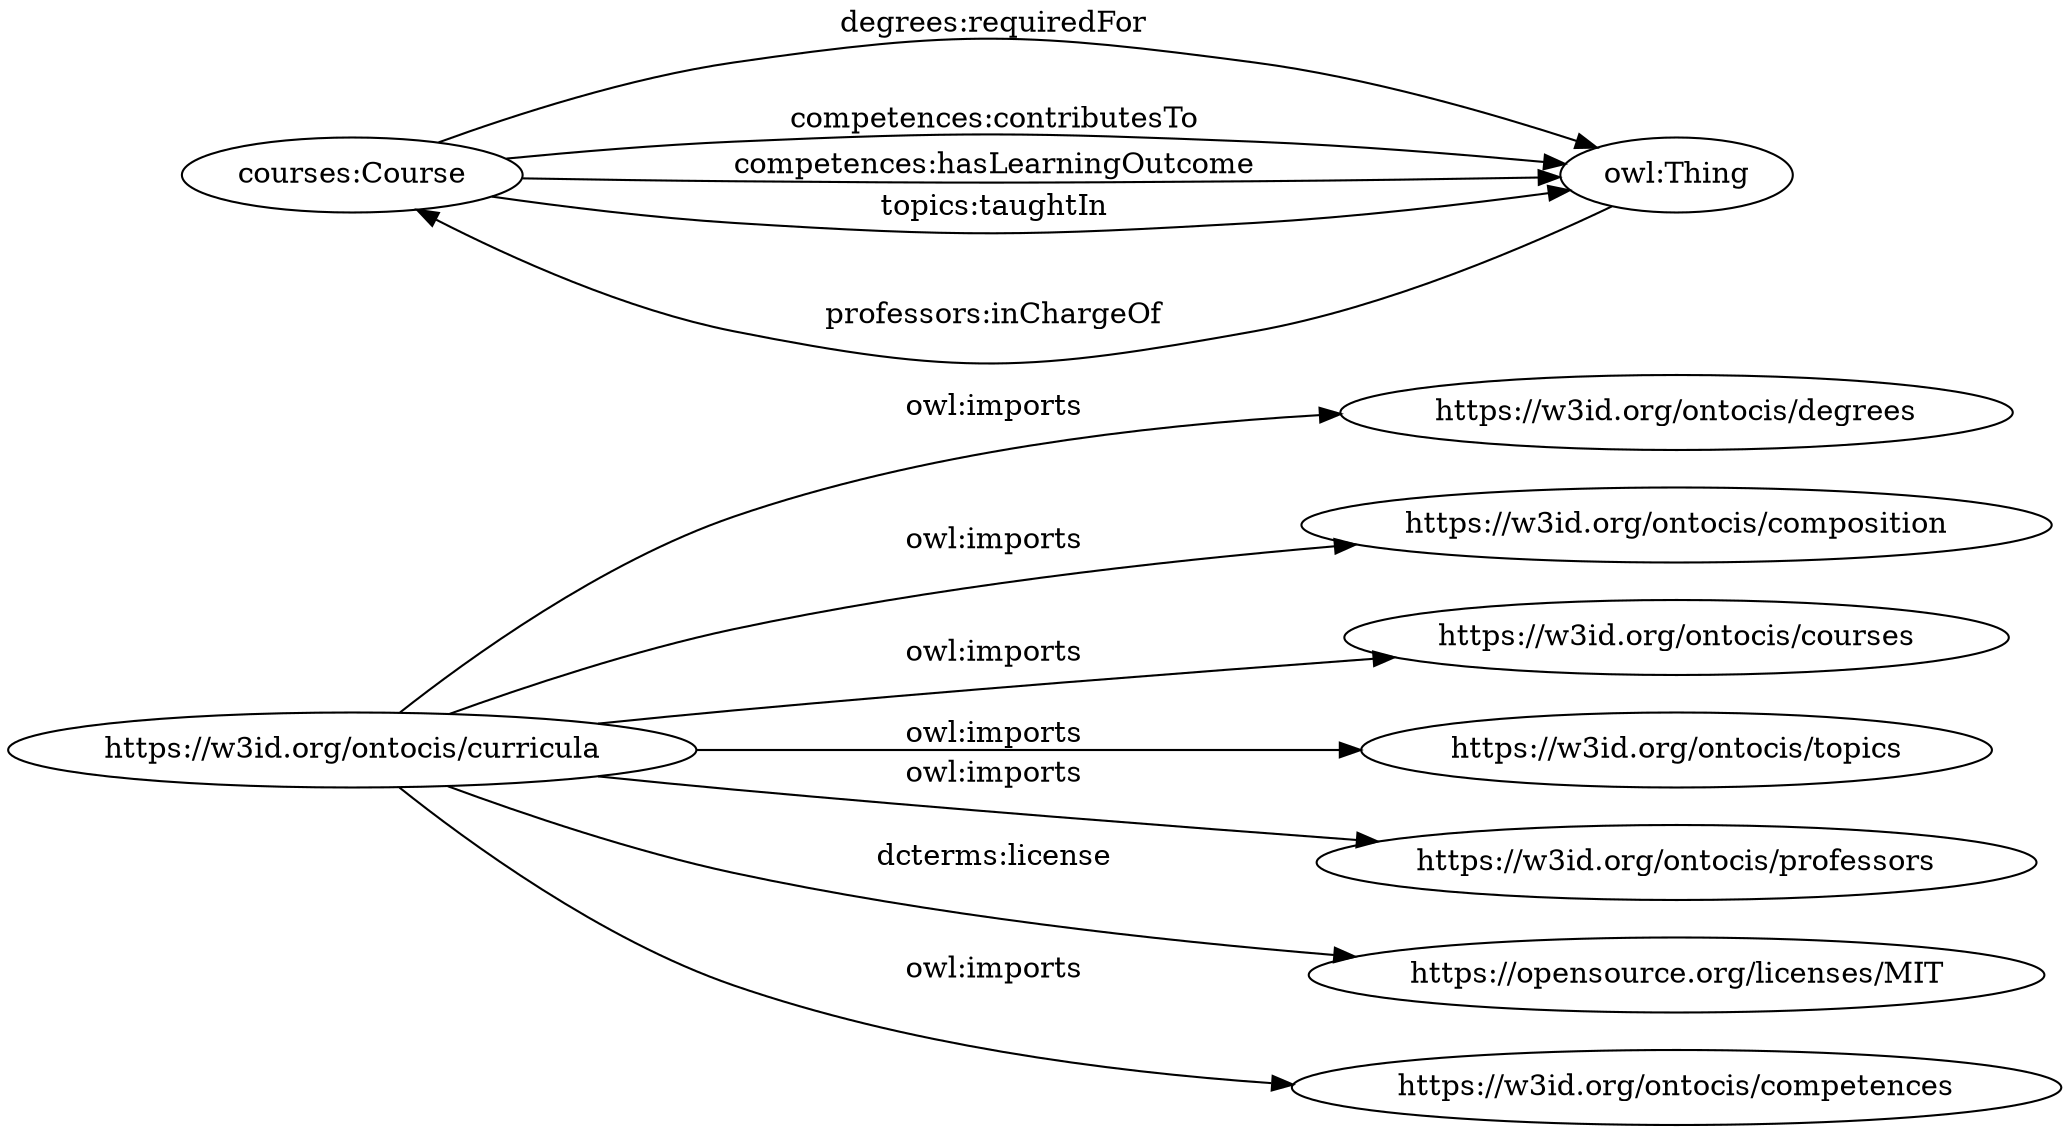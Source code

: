 digraph ar2dtool_diagram { 
rankdir=LR;
size="1501"
	"https://w3id.org/ontocis/curricula" -> "https://w3id.org/ontocis/degrees" [ label = "owl:imports" ];
	"https://w3id.org/ontocis/curricula" -> "https://w3id.org/ontocis/composition" [ label = "owl:imports" ];
	"https://w3id.org/ontocis/curricula" -> "https://w3id.org/ontocis/courses" [ label = "owl:imports" ];
	"https://w3id.org/ontocis/curricula" -> "https://w3id.org/ontocis/topics" [ label = "owl:imports" ];
	"https://w3id.org/ontocis/curricula" -> "https://w3id.org/ontocis/professors" [ label = "owl:imports" ];
	"https://w3id.org/ontocis/curricula" -> "https://opensource.org/licenses/MIT" [ label = "dcterms:license" ];
	"https://w3id.org/ontocis/curricula" -> "https://w3id.org/ontocis/competences" [ label = "owl:imports" ];
	"courses:Course" -> "owl:Thing" [ label = "degrees:requiredFor" ];
	"courses:Course" -> "owl:Thing" [ label = "competences:contributesTo" ];
	"owl:Thing" -> "courses:Course" [ label = "professors:inChargeOf" ];
	"courses:Course" -> "owl:Thing" [ label = "competences:hasLearningOutcome" ];
	"courses:Course" -> "owl:Thing" [ label = "topics:taughtIn" ];

}
